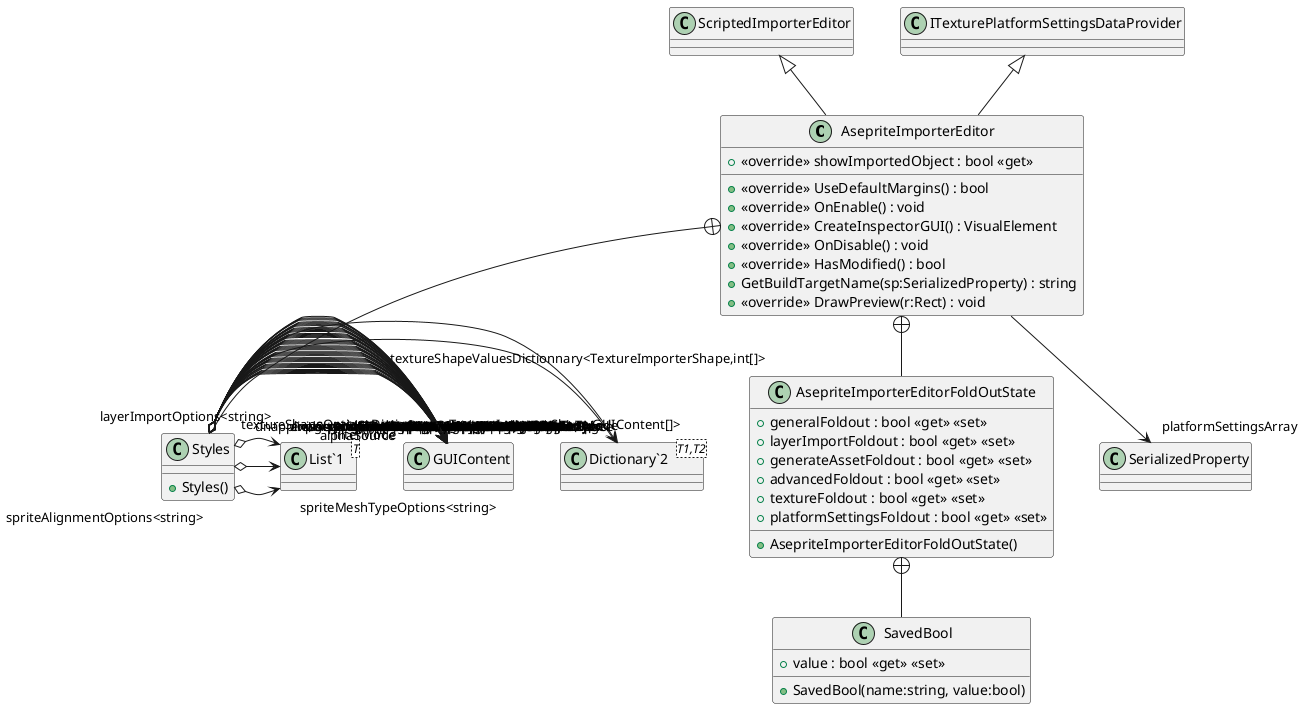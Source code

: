 @startuml
class AsepriteImporterEditor {
    + <<override>> showImportedObject : bool <<get>>
    + <<override>> UseDefaultMargins() : bool
    + <<override>> OnEnable() : void
    + <<override>> CreateInspectorGUI() : VisualElement
    + <<override>> OnDisable() : void
    + <<override>> HasModified() : bool
    + GetBuildTargetName(sp:SerializedProperty) : string
    + <<override>> DrawPreview(r:Rect) : void
}
class Styles {
    + Styles()
}
class AsepriteImporterEditorFoldOutState {
    + generalFoldout : bool <<get>> <<set>>
    + layerImportFoldout : bool <<get>> <<set>>
    + generateAssetFoldout : bool <<get>> <<set>>
    + advancedFoldout : bool <<get>> <<set>>
    + textureFoldout : bool <<get>> <<set>>
    + platformSettingsFoldout : bool <<get>> <<set>>
    + AsepriteImporterEditorFoldOutState()
}
class "Dictionary`2"<T1,T2> {
}
class "List`1"<T> {
}
class SavedBool {
    + SavedBool(name:string, value:bool)
    + value : bool <<get>> <<set>>
}
ScriptedImporterEditor <|-- AsepriteImporterEditor
ITexturePlatformSettingsDataProvider <|-- AsepriteImporterEditor
AsepriteImporterEditor --> "platformSettingsArray" SerializedProperty
AsepriteImporterEditor +-- Styles
Styles o-> "textureShapeOptionsDictionnary<TextureImporterShape,GUIContent[]>" "Dictionary`2"
Styles o-> "textureShapeValuesDictionnary<TextureImporterShape,int[]>" "Dictionary`2"
Styles o-> "filterMode" GUIContent
Styles o-> "mipmapFadeOutToggle" GUIContent
Styles o-> "mipmapFadeOut" GUIContent
Styles o-> "readWrite" GUIContent
Styles o-> "alphaSource" GUIContent
Styles o-> "generateMipMaps" GUIContent
Styles o-> "sRGBTexture" GUIContent
Styles o-> "borderMipMaps" GUIContent
Styles o-> "mipMapsPreserveCoverage" GUIContent
Styles o-> "alphaTestReferenceValue" GUIContent
Styles o-> "mipMapFilter" GUIContent
Styles o-> "npot" GUIContent
Styles o-> "spriteMeshTypeOptions<string>" "List`1"
Styles o-> "fileImportMode" GUIContent
Styles o-> "spritePixelsPerUnit" GUIContent
Styles o-> "spriteMeshType" GUIContent
Styles o-> "generatePhysicsShape" GUIContent
Styles o-> "warpNotSupportWarning" GUIContent
Styles o-> "anisoLevelLabel" GUIContent
Styles o-> "anisotropicDisableInfo" GUIContent
Styles o-> "anisotropicForceEnableInfo" GUIContent
Styles o-> "unappliedSettingsDialogTitle" GUIContent
Styles o-> "unappliedSettingsDialogContent" GUIContent
Styles o-> "applyButtonLabel" GUIContent
Styles o-> "cancelButtonLabel" GUIContent
Styles o-> "spriteEditorButtonLabel" GUIContent
Styles o-> "alphaIsTransparency" GUIContent
Styles o-> "advancedHeaderText" GUIContent
Styles o-> "platformSettingsHeaderText" GUIContent
Styles o-> "wrapModeLabel" GUIContent
Styles o-> "wrapU" GUIContent
Styles o-> "wrapV" GUIContent
Styles o-> "wrapW" GUIContent
Styles o-> "importHiddenLayer" GUIContent
Styles o-> "defaultPivotSpace" GUIContent
Styles o-> "defaultPivotAlignment" GUIContent
Styles o-> "customPivotPosition" GUIContent
Styles o-> "mosaicPadding" GUIContent
Styles o-> "spritePadding" GUIContent
Styles o-> "spriteAlignmentOptions<string>" "List`1"
Styles o-> "layerImportMode" GUIContent
Styles o-> "layerImportOptions<string>" "List`1"
Styles o-> "generateModelPrefab" GUIContent
Styles o-> "addSortingGroup" GUIContent
Styles o-> "addShadowCasters" GUIContent
Styles o-> "generateAnimationClips" GUIContent
Styles o-> "generalHeaderText" GUIContent
Styles o-> "layerImportHeaderText" GUIContent
Styles o-> "generateAssetsHeaderText" GUIContent
Styles o-> "textureHeaderText" GUIContent
Styles o-> "exportAnimationAssetsText" GUIContent
Styles o-> "exportAnimationInfoText" GUIContent
AsepriteImporterEditor +-- AsepriteImporterEditorFoldOutState
AsepriteImporterEditorFoldOutState +-- SavedBool
@enduml
